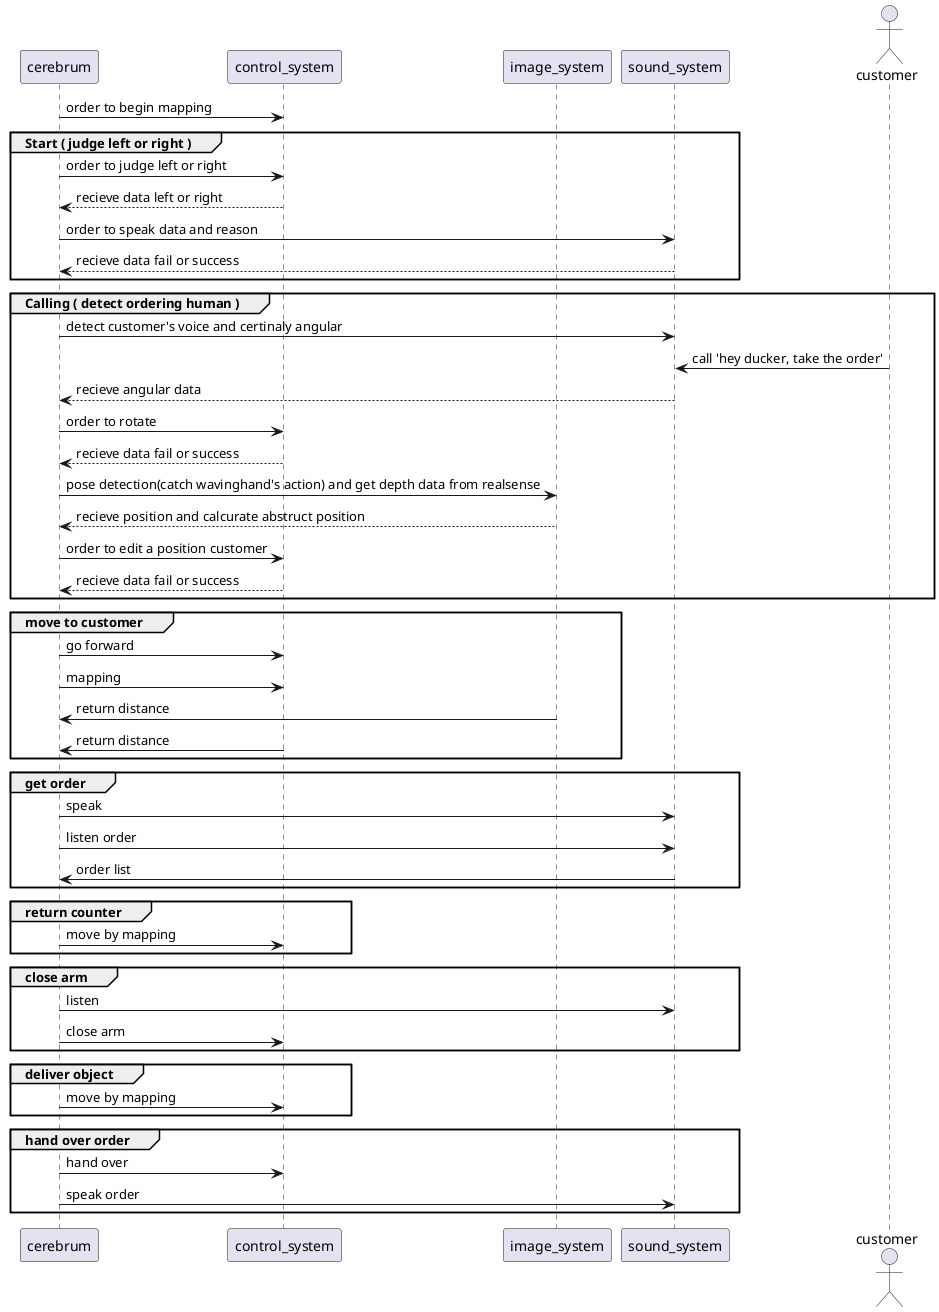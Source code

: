 @startuml

participant cerebrum
participant control_system
participant image_system
participant sound_system
actor customer


cerebrum -> control_system: order to begin mapping

group Start ( judge left or right )
    cerebrum -> control_system: order to judge left or right
    control_system --> cerebrum: recieve data left or right
    cerebrum -> sound_system: order to speak data and reason
    sound_system --> cerebrum: recieve data fail or success
end


group Calling ( detect ordering human )
    cerebrum -> sound_system: detect customer's voice and certinaly angular
    customer -> sound_system: call 'hey ducker, take the order'
    sound_system --> cerebrum: recieve angular data
    cerebrum -> control_system: order to rotate
    control_system --> cerebrum: recieve data fail or success
    cerebrum -> image_system: pose detection(catch wavinghand's action) and get depth data from realsense
    image_system --> cerebrum: recieve position and calcurate abstruct position
    cerebrum -> control_system: order to edit a position customer
    control_system --> cerebrum: recieve data fail or success
end


group move to customer
    cerebrum -> control_system: go forward
    cerebrum -> control_system: mapping
    image_system -> cerebrum: return distance 
    control_system -> cerebrum: return distance
end


group get order
    cerebrum -> sound_system: speak
    cerebrum -> sound_system: listen order
    sound_system -> cerebrum: order list
end


group return counter
    cerebrum -> control_system :move by mapping
end


group close arm
    cerebrum ->sound_system : listen
    cerebrum ->control_system : close arm
end


group deliver object
    cerebrum -> control_system :move by mapping
end


group hand over order
    cerebrum -> control_system : hand over
    cerebrum -> sound_system : speak order 
end


@enduml

